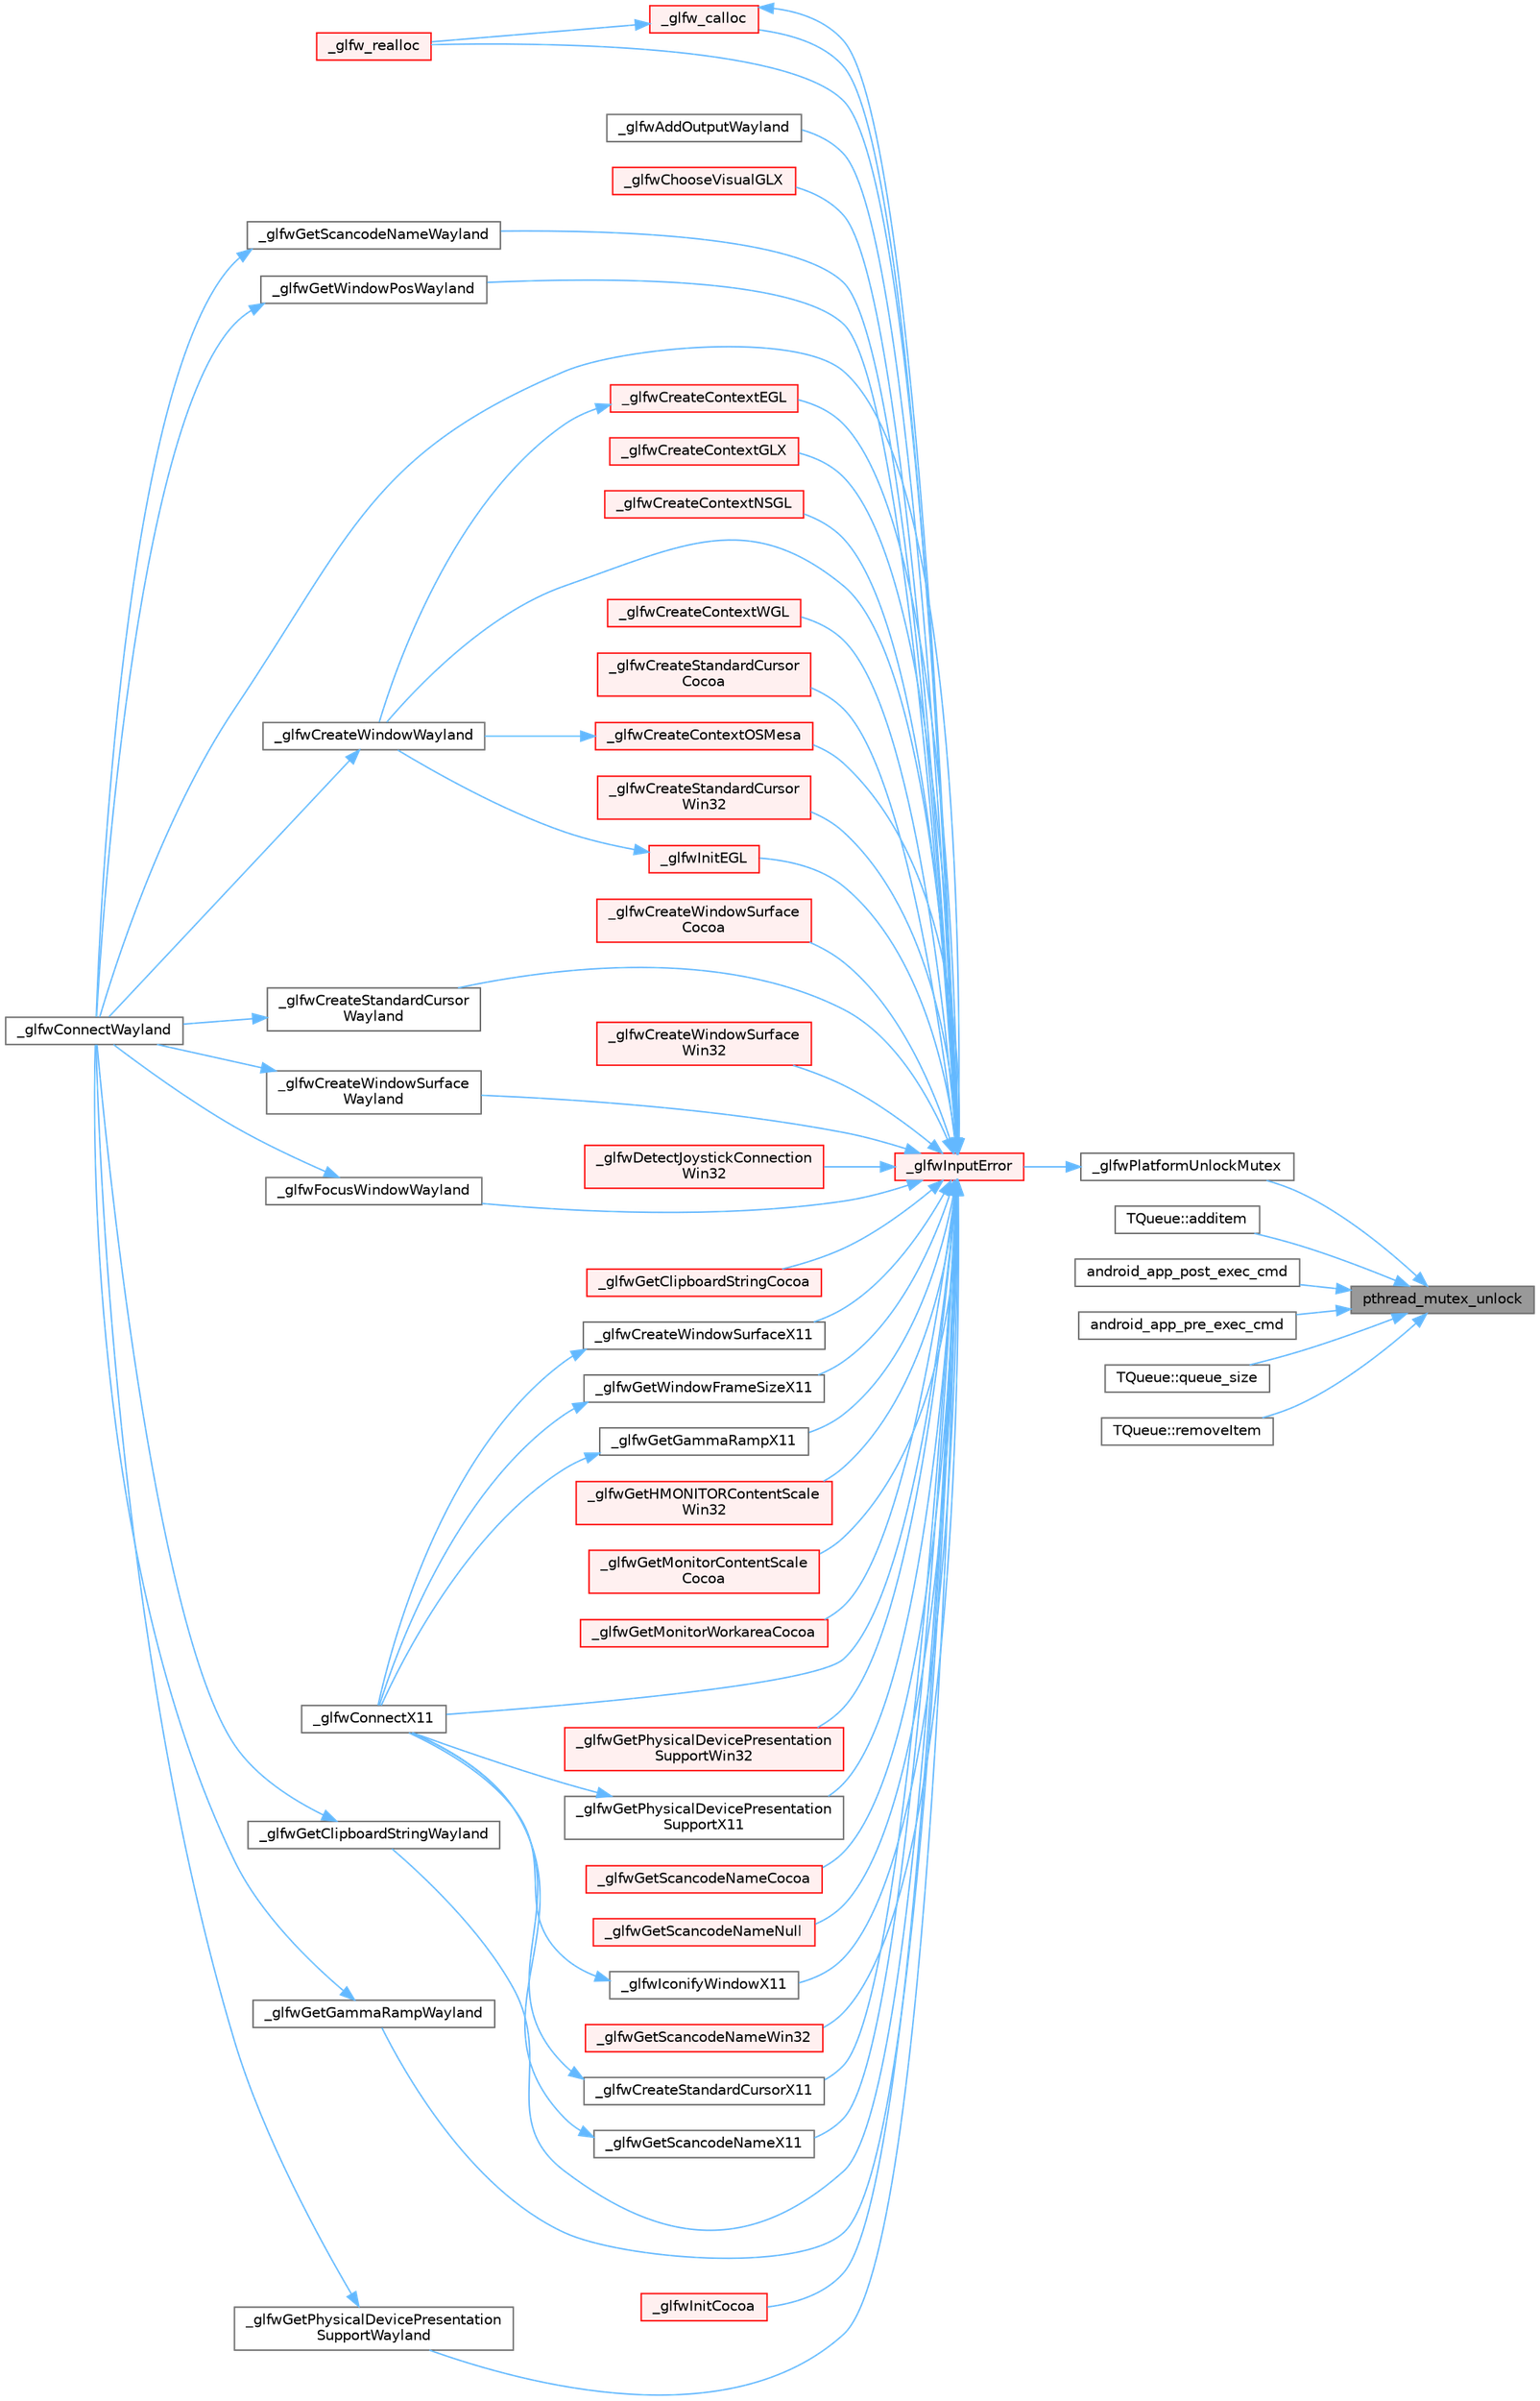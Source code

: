 digraph "pthread_mutex_unlock"
{
 // LATEX_PDF_SIZE
  bgcolor="transparent";
  edge [fontname=Helvetica,fontsize=10,labelfontname=Helvetica,labelfontsize=10];
  node [fontname=Helvetica,fontsize=10,shape=box,height=0.2,width=0.4];
  rankdir="RL";
  Node1 [id="Node000001",label="pthread_mutex_unlock",height=0.2,width=0.4,color="gray40", fillcolor="grey60", style="filled", fontcolor="black",tooltip=" "];
  Node1 -> Node2 [id="edge141_Node000001_Node000002",dir="back",color="steelblue1",style="solid",tooltip=" "];
  Node2 [id="Node000002",label="_glfwPlatformUnlockMutex",height=0.2,width=0.4,color="grey40", fillcolor="white", style="filled",URL="$_old_2_classes_2lib_2raylib_2src_2external_2glfw_2src_2win32__thread_8c.html#a8b7744446237b1c292ba8a0b9d5e7f90",tooltip=" "];
  Node2 -> Node3 [id="edge142_Node000002_Node000003",dir="back",color="steelblue1",style="solid",tooltip=" "];
  Node3 [id="Node000003",label="_glfwInputError",height=0.2,width=0.4,color="red", fillcolor="#FFF0F0", style="filled",URL="$_classes_2lib_2external_2glfw_2src_2init_8c.html#a3287b282ec57a4a89127ae51f49f10f5",tooltip=" "];
  Node3 -> Node4 [id="edge143_Node000003_Node000004",dir="back",color="steelblue1",style="solid",tooltip=" "];
  Node4 [id="Node000004",label="_glfw_calloc",height=0.2,width=0.4,color="red", fillcolor="#FFF0F0", style="filled",URL="$_classes_2lib_2external_2glfw_2src_2init_8c.html#a88a6e01ef5c1245a6d2a5e62b02e5678",tooltip=" "];
  Node4 -> Node5 [id="edge144_Node000004_Node000005",dir="back",color="steelblue1",style="solid",tooltip=" "];
  Node5 [id="Node000005",label="_glfw_realloc",height=0.2,width=0.4,color="red", fillcolor="#FFF0F0", style="filled",URL="$_classes_2lib_2external_2glfw_2src_2init_8c.html#a7ee3244d243d5778c712c1b3c98f8bc3",tooltip=" "];
  Node4 -> Node3 [id="edge145_Node000004_Node000003",dir="back",color="steelblue1",style="solid",tooltip=" "];
  Node3 -> Node5 [id="edge146_Node000003_Node000005",dir="back",color="steelblue1",style="solid",tooltip=" "];
  Node3 -> Node55 [id="edge147_Node000003_Node000055",dir="back",color="steelblue1",style="solid",tooltip=" "];
  Node55 [id="Node000055",label="_glfwAddOutputWayland",height=0.2,width=0.4,color="grey40", fillcolor="white", style="filled",URL="$_classes_2lib_2external_2glfw_2src_2wl__monitor_8c.html#a4061b6ec759c796455591e25a0de8c4b",tooltip=" "];
  Node3 -> Node77 [id="edge148_Node000003_Node000077",dir="back",color="steelblue1",style="solid",tooltip=" "];
  Node77 [id="Node000077",label="_glfwChooseVisualGLX",height=0.2,width=0.4,color="red", fillcolor="#FFF0F0", style="filled",URL="$_classes_2lib_2external_2glfw_2src_2glx__context_8c.html#a376899b42c1584c2ff98b70b12fae801",tooltip=" "];
  Node3 -> Node39 [id="edge149_Node000003_Node000039",dir="back",color="steelblue1",style="solid",tooltip=" "];
  Node39 [id="Node000039",label="_glfwConnectWayland",height=0.2,width=0.4,color="grey40", fillcolor="white", style="filled",URL="$_classes_2lib_2external_2glfw_2src_2wl__init_8c.html#aa808bd5a1ba23557d20738142c2066e7",tooltip=" "];
  Node3 -> Node23 [id="edge150_Node000003_Node000023",dir="back",color="steelblue1",style="solid",tooltip=" "];
  Node23 [id="Node000023",label="_glfwConnectX11",height=0.2,width=0.4,color="grey40", fillcolor="white", style="filled",URL="$_classes_2lib_2external_2glfw_2src_2x11__init_8c.html#a3ef34494ec1a6b49e24c3139b0bbdb56",tooltip=" "];
  Node3 -> Node80 [id="edge151_Node000003_Node000080",dir="back",color="steelblue1",style="solid",tooltip=" "];
  Node80 [id="Node000080",label="_glfwCreateContextEGL",height=0.2,width=0.4,color="red", fillcolor="#FFF0F0", style="filled",URL="$_classes_2lib_2external_2glfw_2src_2egl__context_8c.html#adfb1d7aa925810c45a2ef4efc268c2fe",tooltip=" "];
  Node80 -> Node83 [id="edge152_Node000080_Node000083",dir="back",color="steelblue1",style="solid",tooltip=" "];
  Node83 [id="Node000083",label="_glfwCreateWindowWayland",height=0.2,width=0.4,color="grey40", fillcolor="white", style="filled",URL="$lib_2external_2glfw_2src_2wl__window_8c.html#a927415ac08da464823db3cd2ee13a9ad",tooltip=" "];
  Node83 -> Node39 [id="edge153_Node000083_Node000039",dir="back",color="steelblue1",style="solid",tooltip=" "];
  Node3 -> Node86 [id="edge154_Node000003_Node000086",dir="back",color="steelblue1",style="solid",tooltip=" "];
  Node86 [id="Node000086",label="_glfwCreateContextGLX",height=0.2,width=0.4,color="red", fillcolor="#FFF0F0", style="filled",URL="$_classes_2lib_2external_2glfw_2src_2glx__context_8c.html#a1b7c2735d64353ce30240c27c15a149a",tooltip=" "];
  Node3 -> Node87 [id="edge155_Node000003_Node000087",dir="back",color="steelblue1",style="solid",tooltip=" "];
  Node87 [id="Node000087",label="_glfwCreateContextNSGL",height=0.2,width=0.4,color="red", fillcolor="#FFF0F0", style="filled",URL="$_old_2_classes_2lib_2raylib_2src_2external_2glfw_2src_2nsgl__context_8m.html#a4d57514fb92fa2439dfe429183aee6c6",tooltip=" "];
  Node3 -> Node88 [id="edge156_Node000003_Node000088",dir="back",color="steelblue1",style="solid",tooltip=" "];
  Node88 [id="Node000088",label="_glfwCreateContextOSMesa",height=0.2,width=0.4,color="red", fillcolor="#FFF0F0", style="filled",URL="$_old_2_classes_2lib_2raylib_2src_2external_2glfw_2src_2osmesa__context_8c.html#a59950232b3b545e1fa750f6bd7d46201",tooltip=" "];
  Node88 -> Node83 [id="edge157_Node000088_Node000083",dir="back",color="steelblue1",style="solid",tooltip=" "];
  Node3 -> Node89 [id="edge158_Node000003_Node000089",dir="back",color="steelblue1",style="solid",tooltip=" "];
  Node89 [id="Node000089",label="_glfwCreateContextWGL",height=0.2,width=0.4,color="red", fillcolor="#FFF0F0", style="filled",URL="$_classes_2lib_2external_2glfw_2src_2wgl__context_8c.html#a3a91c3b275d47f0fbe923cca11194502",tooltip=" "];
  Node3 -> Node91 [id="edge159_Node000003_Node000091",dir="back",color="steelblue1",style="solid",tooltip=" "];
  Node91 [id="Node000091",label="_glfwCreateStandardCursor\lCocoa",height=0.2,width=0.4,color="red", fillcolor="#FFF0F0", style="filled",URL="$lib_2external_2glfw_2src_2cocoa__window_8m.html#ab69a519bf04e3926133ac07c927c2e53",tooltip=" "];
  Node3 -> Node92 [id="edge160_Node000003_Node000092",dir="back",color="steelblue1",style="solid",tooltip=" "];
  Node92 [id="Node000092",label="_glfwCreateStandardCursor\lWayland",height=0.2,width=0.4,color="grey40", fillcolor="white", style="filled",URL="$lib_2external_2glfw_2src_2wl__window_8c.html#a41bb23ed531a3ea9ebe97973d2aedd63",tooltip=" "];
  Node92 -> Node39 [id="edge161_Node000092_Node000039",dir="back",color="steelblue1",style="solid",tooltip=" "];
  Node3 -> Node93 [id="edge162_Node000003_Node000093",dir="back",color="steelblue1",style="solid",tooltip=" "];
  Node93 [id="Node000093",label="_glfwCreateStandardCursor\lWin32",height=0.2,width=0.4,color="red", fillcolor="#FFF0F0", style="filled",URL="$lib_2external_2glfw_2src_2win32__window_8c.html#a9ed95aac8c2f6809f5400c8af402ffb7",tooltip=" "];
  Node3 -> Node94 [id="edge163_Node000003_Node000094",dir="back",color="steelblue1",style="solid",tooltip=" "];
  Node94 [id="Node000094",label="_glfwCreateStandardCursorX11",height=0.2,width=0.4,color="grey40", fillcolor="white", style="filled",URL="$lib_2external_2glfw_2src_2x11__window_8c.html#a8cbee1fb56cb85db3fb4b1396078ba68",tooltip=" "];
  Node94 -> Node23 [id="edge164_Node000094_Node000023",dir="back",color="steelblue1",style="solid",tooltip=" "];
  Node3 -> Node95 [id="edge165_Node000003_Node000095",dir="back",color="steelblue1",style="solid",tooltip=" "];
  Node95 [id="Node000095",label="_glfwCreateWindowSurface\lCocoa",height=0.2,width=0.4,color="red", fillcolor="#FFF0F0", style="filled",URL="$lib_2external_2glfw_2src_2cocoa__window_8m.html#a6e29d0331970e66436da6fa466b8d411",tooltip=" "];
  Node3 -> Node96 [id="edge166_Node000003_Node000096",dir="back",color="steelblue1",style="solid",tooltip=" "];
  Node96 [id="Node000096",label="_glfwCreateWindowSurface\lWayland",height=0.2,width=0.4,color="grey40", fillcolor="white", style="filled",URL="$lib_2external_2glfw_2src_2wl__window_8c.html#a88b24d7cb3bc64abfc826fd23cf17ad4",tooltip=" "];
  Node96 -> Node39 [id="edge167_Node000096_Node000039",dir="back",color="steelblue1",style="solid",tooltip=" "];
  Node3 -> Node97 [id="edge168_Node000003_Node000097",dir="back",color="steelblue1",style="solid",tooltip=" "];
  Node97 [id="Node000097",label="_glfwCreateWindowSurface\lWin32",height=0.2,width=0.4,color="red", fillcolor="#FFF0F0", style="filled",URL="$lib_2external_2glfw_2src_2win32__window_8c.html#ae332c39d7d375053b5c56d340fb8acd9",tooltip=" "];
  Node3 -> Node98 [id="edge169_Node000003_Node000098",dir="back",color="steelblue1",style="solid",tooltip=" "];
  Node98 [id="Node000098",label="_glfwCreateWindowSurfaceX11",height=0.2,width=0.4,color="grey40", fillcolor="white", style="filled",URL="$lib_2external_2glfw_2src_2x11__window_8c.html#a2990030f2d239a43e2b59b4498873233",tooltip=" "];
  Node98 -> Node23 [id="edge170_Node000098_Node000023",dir="back",color="steelblue1",style="solid",tooltip=" "];
  Node3 -> Node83 [id="edge171_Node000003_Node000083",dir="back",color="steelblue1",style="solid",tooltip=" "];
  Node3 -> Node52 [id="edge172_Node000003_Node000052",dir="back",color="steelblue1",style="solid",tooltip=" "];
  Node52 [id="Node000052",label="_glfwDetectJoystickConnection\lWin32",height=0.2,width=0.4,color="red", fillcolor="#FFF0F0", style="filled",URL="$_classes_2lib_2external_2glfw_2src_2win32__joystick_8c.html#a58cafa45ca625cc01aee93124c190b13",tooltip=" "];
  Node3 -> Node99 [id="edge173_Node000003_Node000099",dir="back",color="steelblue1",style="solid",tooltip=" "];
  Node99 [id="Node000099",label="_glfwFocusWindowWayland",height=0.2,width=0.4,color="grey40", fillcolor="white", style="filled",URL="$lib_2external_2glfw_2src_2wl__window_8c.html#a29aeccafd183ea2e1f5bab9a44ad6122",tooltip=" "];
  Node99 -> Node39 [id="edge174_Node000099_Node000039",dir="back",color="steelblue1",style="solid",tooltip=" "];
  Node3 -> Node31 [id="edge175_Node000003_Node000031",dir="back",color="steelblue1",style="solid",tooltip=" "];
  Node31 [id="Node000031",label="_glfwGetClipboardStringCocoa",height=0.2,width=0.4,color="red", fillcolor="#FFF0F0", style="filled",URL="$lib_2external_2glfw_2src_2cocoa__window_8m.html#a4a740ca9c153b3ff9b1552bfb982571e",tooltip=" "];
  Node3 -> Node100 [id="edge176_Node000003_Node000100",dir="back",color="steelblue1",style="solid",tooltip=" "];
  Node100 [id="Node000100",label="_glfwGetClipboardStringWayland",height=0.2,width=0.4,color="grey40", fillcolor="white", style="filled",URL="$lib_2external_2glfw_2src_2wl__window_8c.html#a025154d864120cb477aab22f49006320",tooltip=" "];
  Node100 -> Node39 [id="edge177_Node000100_Node000039",dir="back",color="steelblue1",style="solid",tooltip=" "];
  Node3 -> Node101 [id="edge178_Node000003_Node000101",dir="back",color="steelblue1",style="solid",tooltip=" "];
  Node101 [id="Node000101",label="_glfwGetGammaRampWayland",height=0.2,width=0.4,color="grey40", fillcolor="white", style="filled",URL="$_classes_2lib_2external_2glfw_2src_2wl__monitor_8c.html#a70e276054b29b00bb118f4261643c428",tooltip=" "];
  Node101 -> Node39 [id="edge179_Node000101_Node000039",dir="back",color="steelblue1",style="solid",tooltip=" "];
  Node3 -> Node47 [id="edge180_Node000003_Node000047",dir="back",color="steelblue1",style="solid",tooltip=" "];
  Node47 [id="Node000047",label="_glfwGetGammaRampX11",height=0.2,width=0.4,color="grey40", fillcolor="white", style="filled",URL="$_classes_2lib_2external_2glfw_2src_2x11__monitor_8c.html#ad0cdfa6cb50ed204c90f2094cae885f0",tooltip=" "];
  Node47 -> Node23 [id="edge181_Node000047_Node000023",dir="back",color="steelblue1",style="solid",tooltip=" "];
  Node3 -> Node102 [id="edge182_Node000003_Node000102",dir="back",color="steelblue1",style="solid",tooltip=" "];
  Node102 [id="Node000102",label="_glfwGetHMONITORContentScale\lWin32",height=0.2,width=0.4,color="red", fillcolor="#FFF0F0", style="filled",URL="$_classes_2lib_2external_2glfw_2src_2win32__monitor_8c.html#a666ce7b96d7717b71d8086be7b4e9fb3",tooltip=" "];
  Node3 -> Node107 [id="edge183_Node000003_Node000107",dir="back",color="steelblue1",style="solid",tooltip=" "];
  Node107 [id="Node000107",label="_glfwGetMonitorContentScale\lCocoa",height=0.2,width=0.4,color="red", fillcolor="#FFF0F0", style="filled",URL="$_classes_2lib_2external_2glfw_2src_2cocoa__monitor_8m.html#a10c59c9ca1e99d2970311eba1cd1fd59",tooltip=" "];
  Node3 -> Node108 [id="edge184_Node000003_Node000108",dir="back",color="steelblue1",style="solid",tooltip=" "];
  Node108 [id="Node000108",label="_glfwGetMonitorWorkareaCocoa",height=0.2,width=0.4,color="red", fillcolor="#FFF0F0", style="filled",URL="$_classes_2lib_2external_2glfw_2src_2cocoa__monitor_8m.html#a03d496951d90707a601f4bd749ba1c4a",tooltip=" "];
  Node3 -> Node109 [id="edge185_Node000003_Node000109",dir="back",color="steelblue1",style="solid",tooltip=" "];
  Node109 [id="Node000109",label="_glfwGetPhysicalDevicePresentation\lSupportWayland",height=0.2,width=0.4,color="grey40", fillcolor="white", style="filled",URL="$lib_2external_2glfw_2src_2wl__window_8c.html#a3d86a9811f95277afee0a9e5385d1234",tooltip=" "];
  Node109 -> Node39 [id="edge186_Node000109_Node000039",dir="back",color="steelblue1",style="solid",tooltip=" "];
  Node3 -> Node110 [id="edge187_Node000003_Node000110",dir="back",color="steelblue1",style="solid",tooltip=" "];
  Node110 [id="Node000110",label="_glfwGetPhysicalDevicePresentation\lSupportWin32",height=0.2,width=0.4,color="red", fillcolor="#FFF0F0", style="filled",URL="$lib_2external_2glfw_2src_2win32__window_8c.html#a1494c89bcd62a3c808939a4896d67cd9",tooltip=" "];
  Node3 -> Node111 [id="edge188_Node000003_Node000111",dir="back",color="steelblue1",style="solid",tooltip=" "];
  Node111 [id="Node000111",label="_glfwGetPhysicalDevicePresentation\lSupportX11",height=0.2,width=0.4,color="grey40", fillcolor="white", style="filled",URL="$lib_2external_2glfw_2src_2x11__window_8c.html#a853e50e8c586c72a447ff5d407081c0b",tooltip=" "];
  Node111 -> Node23 [id="edge189_Node000111_Node000023",dir="back",color="steelblue1",style="solid",tooltip=" "];
  Node3 -> Node112 [id="edge190_Node000003_Node000112",dir="back",color="steelblue1",style="solid",tooltip=" "];
  Node112 [id="Node000112",label="_glfwGetScancodeNameCocoa",height=0.2,width=0.4,color="red", fillcolor="#FFF0F0", style="filled",URL="$lib_2external_2glfw_2src_2cocoa__window_8m.html#a7a0b8d89ae92cfa4155a09f3af77bf62",tooltip=" "];
  Node3 -> Node113 [id="edge191_Node000003_Node000113",dir="back",color="steelblue1",style="solid",tooltip=" "];
  Node113 [id="Node000113",label="_glfwGetScancodeNameNull",height=0.2,width=0.4,color="red", fillcolor="#FFF0F0", style="filled",URL="$lib_2external_2glfw_2src_2null__window_8c.html#a3741393cbf40e0218e74c5c7cd3fed1c",tooltip=" "];
  Node3 -> Node114 [id="edge192_Node000003_Node000114",dir="back",color="steelblue1",style="solid",tooltip=" "];
  Node114 [id="Node000114",label="_glfwGetScancodeNameWayland",height=0.2,width=0.4,color="grey40", fillcolor="white", style="filled",URL="$lib_2external_2glfw_2src_2wl__window_8c.html#aaed25103e4cc8c776024035978f9e436",tooltip=" "];
  Node114 -> Node39 [id="edge193_Node000114_Node000039",dir="back",color="steelblue1",style="solid",tooltip=" "];
  Node3 -> Node115 [id="edge194_Node000003_Node000115",dir="back",color="steelblue1",style="solid",tooltip=" "];
  Node115 [id="Node000115",label="_glfwGetScancodeNameWin32",height=0.2,width=0.4,color="red", fillcolor="#FFF0F0", style="filled",URL="$lib_2external_2glfw_2src_2win32__window_8c.html#a2a937fd0664182b809741ab2924fc4fa",tooltip=" "];
  Node3 -> Node116 [id="edge195_Node000003_Node000116",dir="back",color="steelblue1",style="solid",tooltip=" "];
  Node116 [id="Node000116",label="_glfwGetScancodeNameX11",height=0.2,width=0.4,color="grey40", fillcolor="white", style="filled",URL="$lib_2external_2glfw_2src_2x11__window_8c.html#a7edbff336006d01dc97665562d468464",tooltip=" "];
  Node116 -> Node23 [id="edge196_Node000116_Node000023",dir="back",color="steelblue1",style="solid",tooltip=" "];
  Node3 -> Node117 [id="edge197_Node000003_Node000117",dir="back",color="steelblue1",style="solid",tooltip=" "];
  Node117 [id="Node000117",label="_glfwGetWindowFrameSizeX11",height=0.2,width=0.4,color="grey40", fillcolor="white", style="filled",URL="$lib_2external_2glfw_2src_2x11__window_8c.html#a1532ddd05367af8b6cd22cacc00a502b",tooltip=" "];
  Node117 -> Node23 [id="edge198_Node000117_Node000023",dir="back",color="steelblue1",style="solid",tooltip=" "];
  Node3 -> Node118 [id="edge199_Node000003_Node000118",dir="back",color="steelblue1",style="solid",tooltip=" "];
  Node118 [id="Node000118",label="_glfwGetWindowPosWayland",height=0.2,width=0.4,color="grey40", fillcolor="white", style="filled",URL="$lib_2external_2glfw_2src_2wl__window_8c.html#a325fef5dd107caef5a4620ec0e5ee9bd",tooltip=" "];
  Node118 -> Node39 [id="edge200_Node000118_Node000039",dir="back",color="steelblue1",style="solid",tooltip=" "];
  Node3 -> Node119 [id="edge201_Node000003_Node000119",dir="back",color="steelblue1",style="solid",tooltip=" "];
  Node119 [id="Node000119",label="_glfwIconifyWindowX11",height=0.2,width=0.4,color="grey40", fillcolor="white", style="filled",URL="$lib_2external_2glfw_2src_2x11__window_8c.html#a8eb859342ad26e24f158b62bb4f4f936",tooltip=" "];
  Node119 -> Node23 [id="edge202_Node000119_Node000023",dir="back",color="steelblue1",style="solid",tooltip=" "];
  Node3 -> Node10 [id="edge203_Node000003_Node000010",dir="back",color="steelblue1",style="solid",tooltip=" "];
  Node10 [id="Node000010",label="_glfwInitCocoa",height=0.2,width=0.4,color="red", fillcolor="#FFF0F0", style="filled",URL="$_classes_2lib_2external_2glfw_2src_2cocoa__init_8m.html#a885d16bf2cdbffb8b7e8c96158a574e0",tooltip=" "];
  Node3 -> Node120 [id="edge204_Node000003_Node000120",dir="back",color="steelblue1",style="solid",tooltip=" "];
  Node120 [id="Node000120",label="_glfwInitEGL",height=0.2,width=0.4,color="red", fillcolor="#FFF0F0", style="filled",URL="$_classes_2lib_2external_2glfw_2src_2egl__context_8c.html#ad83def5c7af30c3bfcc9371712ba96ac",tooltip=" "];
  Node120 -> Node83 [id="edge205_Node000120_Node000083",dir="back",color="steelblue1",style="solid",tooltip=" "];
  Node1 -> Node249 [id="edge206_Node000001_Node000249",dir="back",color="steelblue1",style="solid",tooltip=" "];
  Node249 [id="Node000249",label="TQueue::additem",height=0.2,width=0.4,color="grey40", fillcolor="white", style="filled",URL="$class_t_queue.html#a22a1a42324ee6951db125b207269ec59",tooltip=" "];
  Node1 -> Node250 [id="edge207_Node000001_Node000250",dir="back",color="steelblue1",style="solid",tooltip=" "];
  Node250 [id="Node000250",label="android_app_post_exec_cmd",height=0.2,width=0.4,color="grey40", fillcolor="white", style="filled",URL="$_classes_2lib_2raylib_2src_2external_2android_2native__app__glue_2android__native__app__glue_8c.html#af0b682de686fba098479227bc5a2f044",tooltip=" "];
  Node1 -> Node251 [id="edge208_Node000001_Node000251",dir="back",color="steelblue1",style="solid",tooltip=" "];
  Node251 [id="Node000251",label="android_app_pre_exec_cmd",height=0.2,width=0.4,color="grey40", fillcolor="white", style="filled",URL="$_classes_2lib_2raylib_2src_2external_2android_2native__app__glue_2android__native__app__glue_8c.html#a19fcc2ceab1c8d7f0664f9436950bf18",tooltip=" "];
  Node1 -> Node252 [id="edge209_Node000001_Node000252",dir="back",color="steelblue1",style="solid",tooltip=" "];
  Node252 [id="Node000252",label="TQueue::queue_size",height=0.2,width=0.4,color="grey40", fillcolor="white", style="filled",URL="$class_t_queue.html#aafb801eeba63430b1e61c463af2b87e3",tooltip=" "];
  Node1 -> Node253 [id="edge210_Node000001_Node000253",dir="back",color="steelblue1",style="solid",tooltip=" "];
  Node253 [id="Node000253",label="TQueue::removeItem",height=0.2,width=0.4,color="grey40", fillcolor="white", style="filled",URL="$class_t_queue.html#ad0ea661e97b0ced1e7f0fe4fe212f10a",tooltip=" "];
}
